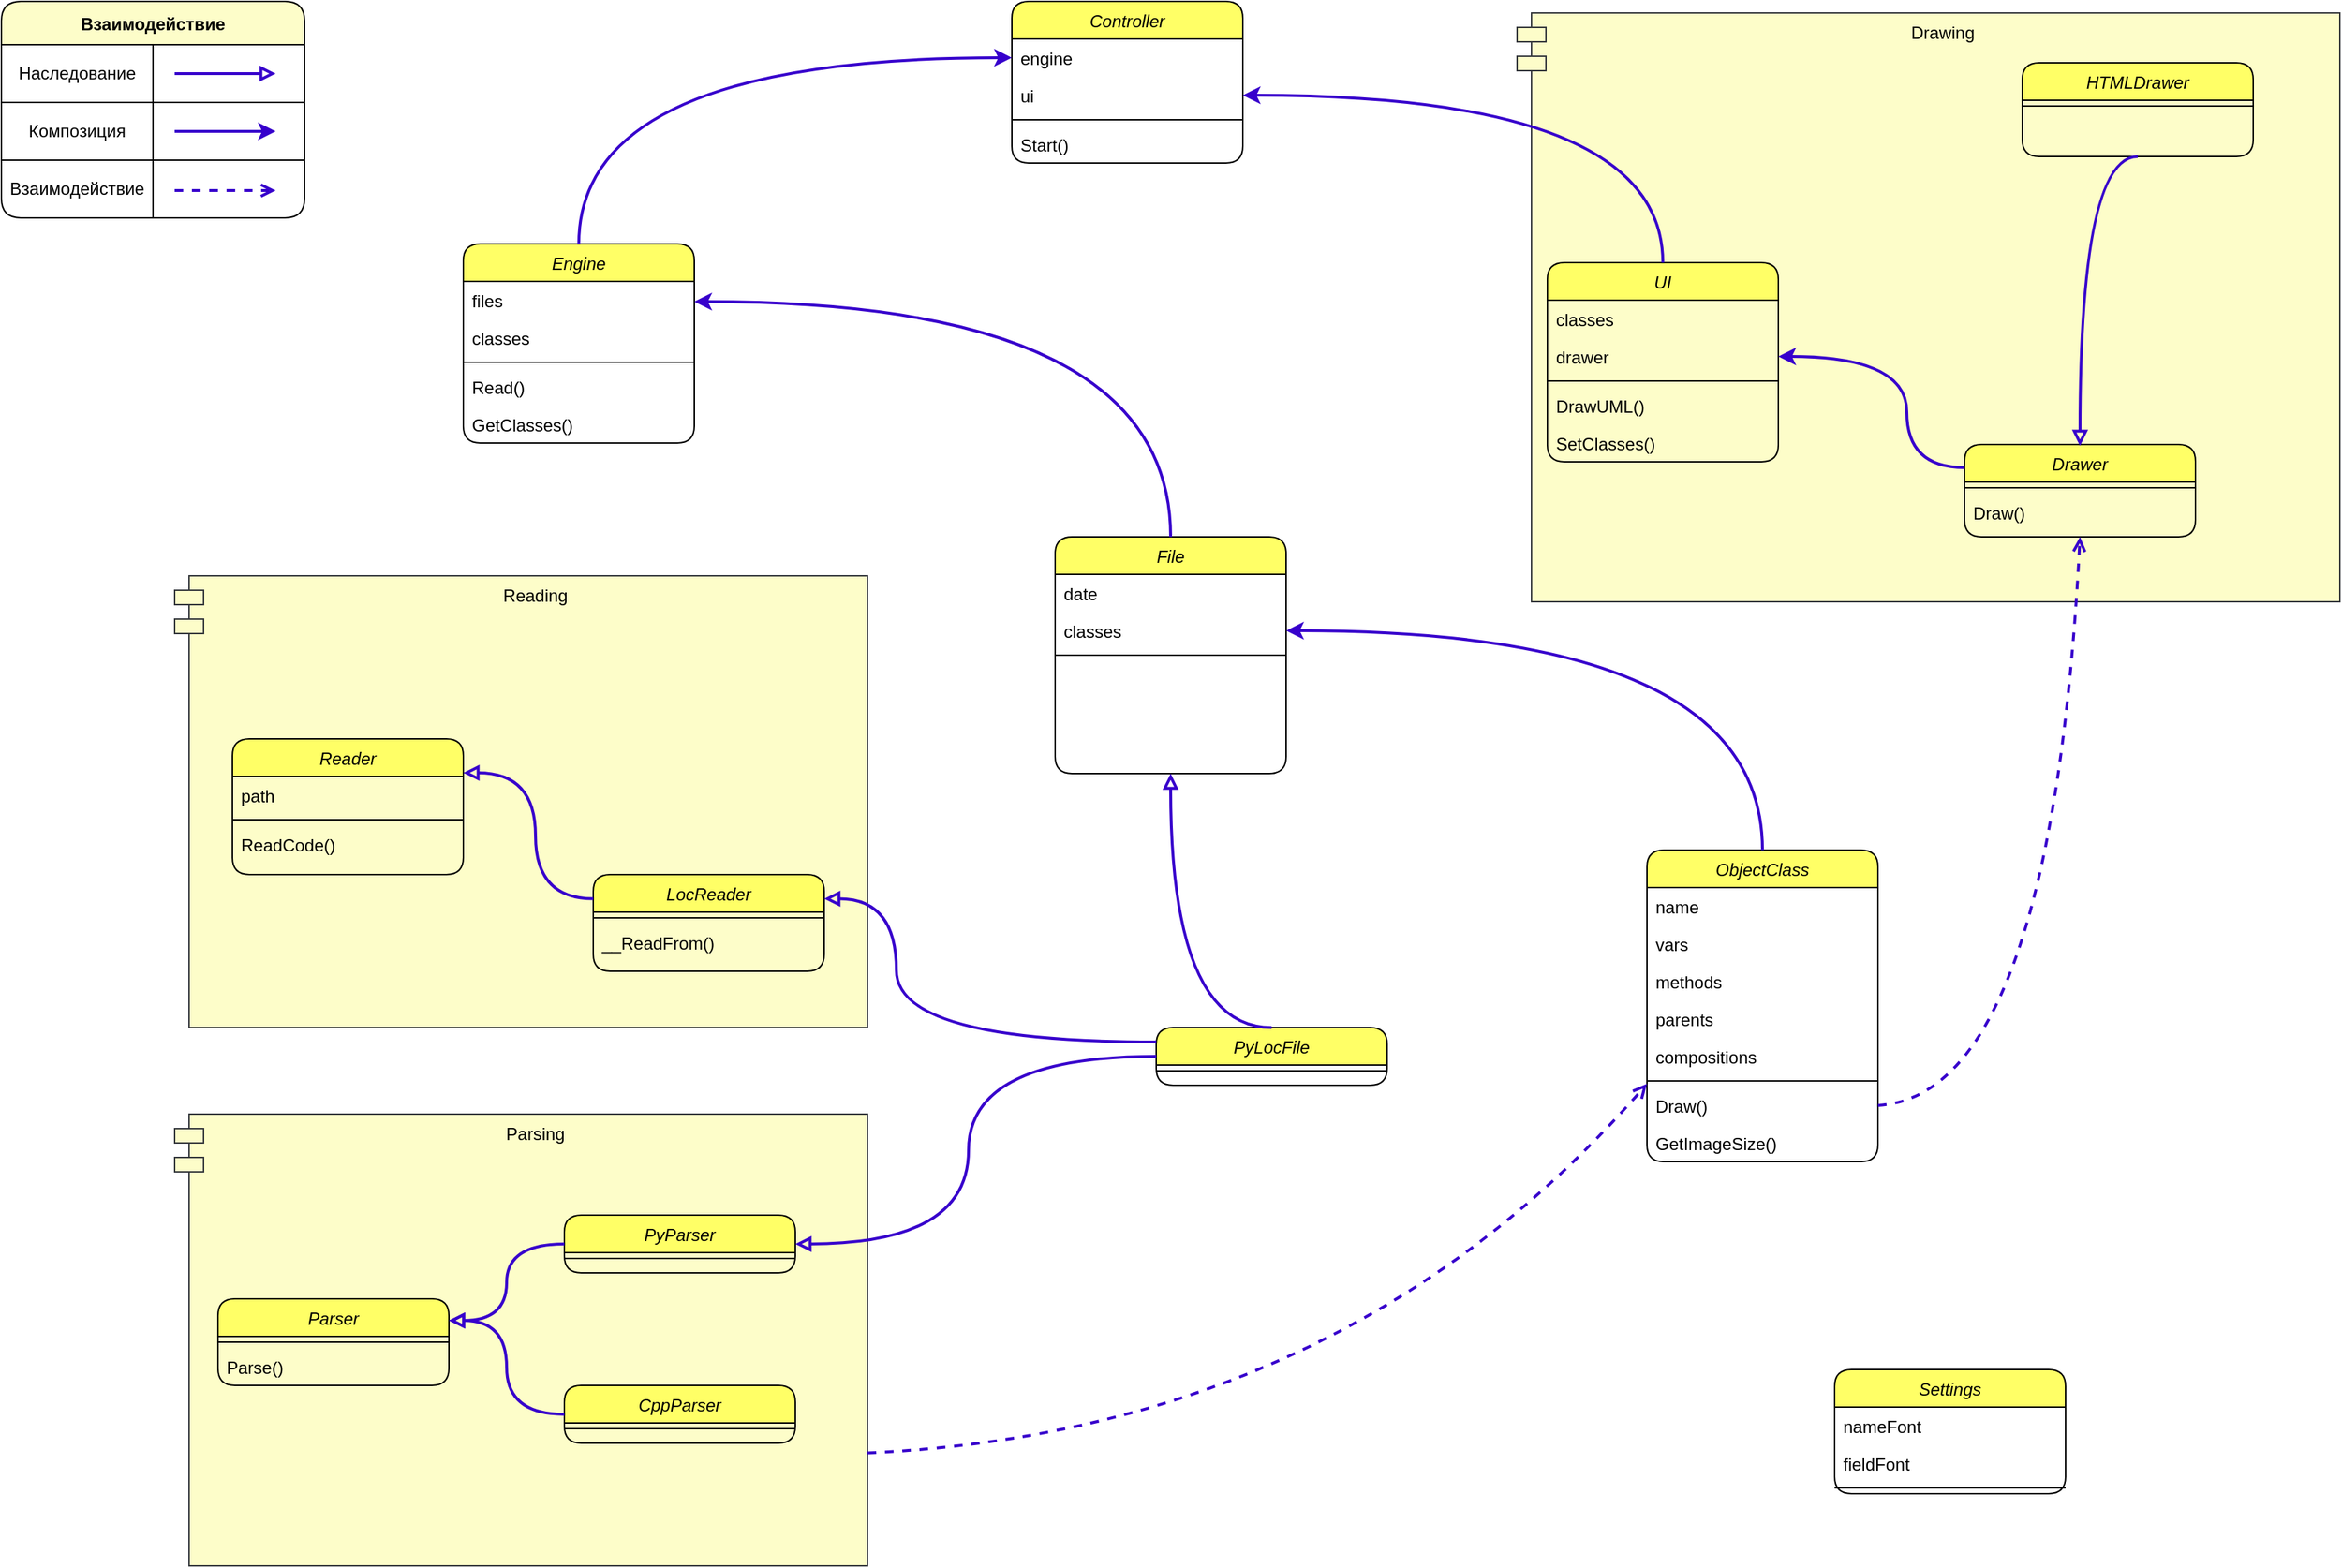 <mxfile version="17.4.0" type="github">
  <diagram id="C5RBs43oDa-KdzZeNtuy" name="Page-1">
    <mxGraphModel dx="1374" dy="810" grid="1" gridSize="10" guides="1" tooltips="1" connect="1" arrows="1" fold="1" page="1" pageScale="1" pageWidth="827" pageHeight="1169" math="0" shadow="0">
      <root>
        <mxCell id="WIyWlLk6GJQsqaUBKTNV-0" />
        <mxCell id="WIyWlLk6GJQsqaUBKTNV-1" parent="WIyWlLk6GJQsqaUBKTNV-0" />
        <mxCell id="7bwkgDNy9H3JULc0SBVc-12" value="Drawing" style="shape=module;align=left;spacingLeft=20;align=center;verticalAlign=top;fillColor=#FDFDC9;strokeColor=#36393d;rounded=1;" vertex="1" parent="WIyWlLk6GJQsqaUBKTNV-1">
          <mxGeometry x="1060" y="20" width="570" height="408" as="geometry" />
        </mxCell>
        <mxCell id="TClMw2kC0mhd8q1SmInl-26" value="Parsing" style="shape=module;align=left;spacingLeft=20;align=center;verticalAlign=top;fillColor=#FDFDC9;strokeColor=#36393d;rounded=1;" parent="WIyWlLk6GJQsqaUBKTNV-1" vertex="1">
          <mxGeometry x="130" y="783" width="480" height="313" as="geometry" />
        </mxCell>
        <mxCell id="TClMw2kC0mhd8q1SmInl-17" value="Reading" style="shape=module;align=left;spacingLeft=20;align=center;verticalAlign=top;fillColor=#FDFDC9;strokeColor=#36393d;rounded=1;" parent="WIyWlLk6GJQsqaUBKTNV-1" vertex="1">
          <mxGeometry x="130" y="410" width="480" height="313" as="geometry" />
        </mxCell>
        <mxCell id="brDCO7rPpaBt-31tqSY--3" value="Engine" style="swimlane;fontStyle=2;align=center;verticalAlign=top;childLayout=stackLayout;horizontal=1;startSize=26;horizontalStack=0;resizeParent=1;resizeLast=0;collapsible=1;marginBottom=0;rounded=1;shadow=0;strokeWidth=1;fillColor=#FFFF66;" parent="WIyWlLk6GJQsqaUBKTNV-1" vertex="1">
          <mxGeometry x="330" y="180" width="160" height="138" as="geometry">
            <mxRectangle x="230" y="140" width="160" height="26" as="alternateBounds" />
          </mxGeometry>
        </mxCell>
        <mxCell id="brDCO7rPpaBt-31tqSY--9" value="files" style="text;align=left;verticalAlign=top;spacingLeft=4;spacingRight=4;overflow=hidden;rotatable=0;points=[[0,0.5],[1,0.5]];portConstraint=eastwest;rounded=1;" parent="brDCO7rPpaBt-31tqSY--3" vertex="1">
          <mxGeometry y="26" width="160" height="26" as="geometry" />
        </mxCell>
        <mxCell id="TClMw2kC0mhd8q1SmInl-27" value="classes" style="text;align=left;verticalAlign=top;spacingLeft=4;spacingRight=4;overflow=hidden;rotatable=0;points=[[0,0.5],[1,0.5]];portConstraint=eastwest;rounded=1;" parent="brDCO7rPpaBt-31tqSY--3" vertex="1">
          <mxGeometry y="52" width="160" height="26" as="geometry" />
        </mxCell>
        <mxCell id="brDCO7rPpaBt-31tqSY--4" value="" style="line;html=1;strokeWidth=1;align=left;verticalAlign=middle;spacingTop=-1;spacingLeft=3;spacingRight=3;rotatable=0;labelPosition=right;points=[];portConstraint=eastwest;rounded=1;" parent="brDCO7rPpaBt-31tqSY--3" vertex="1">
          <mxGeometry y="78" width="160" height="8" as="geometry" />
        </mxCell>
        <mxCell id="cKw881k5v9MW6BHNPAB5-6" value="Read()" style="text;align=left;verticalAlign=top;spacingLeft=4;spacingRight=4;overflow=hidden;rotatable=0;points=[[0,0.5],[1,0.5]];portConstraint=eastwest;rounded=1;" parent="brDCO7rPpaBt-31tqSY--3" vertex="1">
          <mxGeometry y="86" width="160" height="26" as="geometry" />
        </mxCell>
        <mxCell id="cKw881k5v9MW6BHNPAB5-15" value="GetClasses()" style="text;align=left;verticalAlign=top;spacingLeft=4;spacingRight=4;overflow=hidden;rotatable=0;points=[[0,0.5],[1,0.5]];portConstraint=eastwest;rounded=1;" parent="brDCO7rPpaBt-31tqSY--3" vertex="1">
          <mxGeometry y="112" width="160" height="26" as="geometry" />
        </mxCell>
        <mxCell id="NwMVmhF7Geu6R6AWHGBS-0" value="ObjectClass" style="swimlane;fontStyle=2;align=center;verticalAlign=top;childLayout=stackLayout;horizontal=1;startSize=26;horizontalStack=0;resizeParent=1;resizeLast=0;collapsible=1;marginBottom=0;rounded=1;shadow=0;strokeWidth=1;fillColor=#FFFF66;" parent="WIyWlLk6GJQsqaUBKTNV-1" vertex="1">
          <mxGeometry x="1150" y="600" width="160" height="216" as="geometry">
            <mxRectangle x="230" y="140" width="160" height="26" as="alternateBounds" />
          </mxGeometry>
        </mxCell>
        <mxCell id="NwMVmhF7Geu6R6AWHGBS-1" value="name" style="text;align=left;verticalAlign=top;spacingLeft=4;spacingRight=4;overflow=hidden;rotatable=0;points=[[0,0.5],[1,0.5]];portConstraint=eastwest;rounded=1;" parent="NwMVmhF7Geu6R6AWHGBS-0" vertex="1">
          <mxGeometry y="26" width="160" height="26" as="geometry" />
        </mxCell>
        <mxCell id="NwMVmhF7Geu6R6AWHGBS-2" value="vars" style="text;align=left;verticalAlign=top;spacingLeft=4;spacingRight=4;overflow=hidden;rotatable=0;points=[[0,0.5],[1,0.5]];portConstraint=eastwest;rounded=1;" parent="NwMVmhF7Geu6R6AWHGBS-0" vertex="1">
          <mxGeometry y="52" width="160" height="26" as="geometry" />
        </mxCell>
        <mxCell id="NwMVmhF7Geu6R6AWHGBS-3" value="methods" style="text;align=left;verticalAlign=top;spacingLeft=4;spacingRight=4;overflow=hidden;rotatable=0;points=[[0,0.5],[1,0.5]];portConstraint=eastwest;rounded=1;" parent="NwMVmhF7Geu6R6AWHGBS-0" vertex="1">
          <mxGeometry y="78" width="160" height="26" as="geometry" />
        </mxCell>
        <mxCell id="NwMVmhF7Geu6R6AWHGBS-4" value="parents" style="text;align=left;verticalAlign=top;spacingLeft=4;spacingRight=4;overflow=hidden;rotatable=0;points=[[0,0.5],[1,0.5]];portConstraint=eastwest;rounded=1;" parent="NwMVmhF7Geu6R6AWHGBS-0" vertex="1">
          <mxGeometry y="104" width="160" height="26" as="geometry" />
        </mxCell>
        <mxCell id="NwMVmhF7Geu6R6AWHGBS-24" value="compositions" style="text;align=left;verticalAlign=top;spacingLeft=4;spacingRight=4;overflow=hidden;rotatable=0;points=[[0,0.5],[1,0.5]];portConstraint=eastwest;rounded=1;" parent="NwMVmhF7Geu6R6AWHGBS-0" vertex="1">
          <mxGeometry y="130" width="160" height="26" as="geometry" />
        </mxCell>
        <mxCell id="NwMVmhF7Geu6R6AWHGBS-5" value="" style="line;html=1;strokeWidth=1;align=left;verticalAlign=middle;spacingTop=-1;spacingLeft=3;spacingRight=3;rotatable=0;labelPosition=right;points=[];portConstraint=eastwest;rounded=1;" parent="NwMVmhF7Geu6R6AWHGBS-0" vertex="1">
          <mxGeometry y="156" width="160" height="8" as="geometry" />
        </mxCell>
        <mxCell id="Z01SoYrw3imbdWKildIG-0" value="Draw()" style="text;align=left;verticalAlign=top;spacingLeft=4;spacingRight=4;overflow=hidden;rotatable=0;points=[[0,0.5],[1,0.5]];portConstraint=eastwest;rounded=1;" parent="NwMVmhF7Geu6R6AWHGBS-0" vertex="1">
          <mxGeometry y="164" width="160" height="26" as="geometry" />
        </mxCell>
        <mxCell id="NwMVmhF7Geu6R6AWHGBS-18" value="GetImageSize()" style="text;align=left;verticalAlign=top;spacingLeft=4;spacingRight=4;overflow=hidden;rotatable=0;points=[[0,0.5],[1,0.5]];portConstraint=eastwest;rounded=1;" parent="NwMVmhF7Geu6R6AWHGBS-0" vertex="1">
          <mxGeometry y="190" width="160" height="26" as="geometry" />
        </mxCell>
        <mxCell id="NwMVmhF7Geu6R6AWHGBS-14" value="UI" style="swimlane;fontStyle=2;align=center;verticalAlign=top;childLayout=stackLayout;horizontal=1;startSize=26;horizontalStack=0;resizeParent=1;resizeLast=0;collapsible=1;marginBottom=0;rounded=1;shadow=0;strokeWidth=1;fillColor=#FFFF66;" parent="WIyWlLk6GJQsqaUBKTNV-1" vertex="1">
          <mxGeometry x="1081" y="193" width="160" height="138" as="geometry">
            <mxRectangle x="230" y="140" width="160" height="26" as="alternateBounds" />
          </mxGeometry>
        </mxCell>
        <mxCell id="NwMVmhF7Geu6R6AWHGBS-15" value="classes" style="text;align=left;verticalAlign=top;spacingLeft=4;spacingRight=4;overflow=hidden;rotatable=0;points=[[0,0.5],[1,0.5]];portConstraint=eastwest;rounded=1;" parent="NwMVmhF7Geu6R6AWHGBS-14" vertex="1">
          <mxGeometry y="26" width="160" height="26" as="geometry" />
        </mxCell>
        <mxCell id="7bwkgDNy9H3JULc0SBVc-9" value="drawer" style="text;align=left;verticalAlign=top;spacingLeft=4;spacingRight=4;overflow=hidden;rotatable=0;points=[[0,0.5],[1,0.5]];portConstraint=eastwest;rounded=1;" vertex="1" parent="NwMVmhF7Geu6R6AWHGBS-14">
          <mxGeometry y="52" width="160" height="26" as="geometry" />
        </mxCell>
        <mxCell id="NwMVmhF7Geu6R6AWHGBS-16" value="" style="line;html=1;strokeWidth=1;align=left;verticalAlign=middle;spacingTop=-1;spacingLeft=3;spacingRight=3;rotatable=0;labelPosition=right;points=[];portConstraint=eastwest;rounded=1;" parent="NwMVmhF7Geu6R6AWHGBS-14" vertex="1">
          <mxGeometry y="78" width="160" height="8" as="geometry" />
        </mxCell>
        <mxCell id="NwMVmhF7Geu6R6AWHGBS-17" value="DrawUML()" style="text;align=left;verticalAlign=top;spacingLeft=4;spacingRight=4;overflow=hidden;rotatable=0;points=[[0,0.5],[1,0.5]];portConstraint=eastwest;rounded=1;" parent="NwMVmhF7Geu6R6AWHGBS-14" vertex="1">
          <mxGeometry y="86" width="160" height="26" as="geometry" />
        </mxCell>
        <mxCell id="cKw881k5v9MW6BHNPAB5-14" value="SetClasses()" style="text;align=left;verticalAlign=top;spacingLeft=4;spacingRight=4;overflow=hidden;rotatable=0;points=[[0,0.5],[1,0.5]];portConstraint=eastwest;rounded=1;" parent="NwMVmhF7Geu6R6AWHGBS-14" vertex="1">
          <mxGeometry y="112" width="160" height="26" as="geometry" />
        </mxCell>
        <mxCell id="NwMVmhF7Geu6R6AWHGBS-19" value="Controller" style="swimlane;fontStyle=2;align=center;verticalAlign=top;childLayout=stackLayout;horizontal=1;startSize=26;horizontalStack=0;resizeParent=1;resizeLast=0;collapsible=1;marginBottom=0;rounded=1;shadow=0;strokeWidth=1;fillColor=#FFFF66;" parent="WIyWlLk6GJQsqaUBKTNV-1" vertex="1">
          <mxGeometry x="710" y="12" width="160" height="112" as="geometry">
            <mxRectangle x="230" y="140" width="160" height="26" as="alternateBounds" />
          </mxGeometry>
        </mxCell>
        <mxCell id="NwMVmhF7Geu6R6AWHGBS-20" value="engine" style="text;align=left;verticalAlign=top;spacingLeft=4;spacingRight=4;overflow=hidden;rotatable=0;points=[[0,0.5],[1,0.5]];portConstraint=eastwest;rounded=1;" parent="NwMVmhF7Geu6R6AWHGBS-19" vertex="1">
          <mxGeometry y="26" width="160" height="26" as="geometry" />
        </mxCell>
        <mxCell id="_q6mb241feD118rv6-at-0" value="ui" style="text;align=left;verticalAlign=top;spacingLeft=4;spacingRight=4;overflow=hidden;rotatable=0;points=[[0,0.5],[1,0.5]];portConstraint=eastwest;rounded=1;" parent="NwMVmhF7Geu6R6AWHGBS-19" vertex="1">
          <mxGeometry y="52" width="160" height="26" as="geometry" />
        </mxCell>
        <mxCell id="NwMVmhF7Geu6R6AWHGBS-21" value="" style="line;html=1;strokeWidth=1;align=left;verticalAlign=middle;spacingTop=-1;spacingLeft=3;spacingRight=3;rotatable=0;labelPosition=right;points=[];portConstraint=eastwest;rounded=1;" parent="NwMVmhF7Geu6R6AWHGBS-19" vertex="1">
          <mxGeometry y="78" width="160" height="8" as="geometry" />
        </mxCell>
        <mxCell id="NwMVmhF7Geu6R6AWHGBS-22" value="Start()" style="text;align=left;verticalAlign=top;spacingLeft=4;spacingRight=4;overflow=hidden;rotatable=0;points=[[0,0.5],[1,0.5]];portConstraint=eastwest;rounded=1;" parent="NwMVmhF7Geu6R6AWHGBS-19" vertex="1">
          <mxGeometry y="86" width="160" height="26" as="geometry" />
        </mxCell>
        <mxCell id="_q6mb241feD118rv6-at-2" value="" style="edgeStyle=elbowEdgeStyle;elbow=horizontal;endArrow=classic;html=1;entryX=0;entryY=0.5;entryDx=0;entryDy=0;exitX=0.5;exitY=0;exitDx=0;exitDy=0;fillColor=#6a00ff;strokeColor=#3700CC;strokeWidth=2;rounded=1;curved=1;" parent="WIyWlLk6GJQsqaUBKTNV-1" source="brDCO7rPpaBt-31tqSY--3" target="NwMVmhF7Geu6R6AWHGBS-20" edge="1">
          <mxGeometry width="50" height="50" relative="1" as="geometry">
            <mxPoint x="820" y="224" as="sourcePoint" />
            <mxPoint x="680" y="93" as="targetPoint" />
            <Array as="points">
              <mxPoint x="410" y="110" />
              <mxPoint x="620" y="154" />
            </Array>
          </mxGeometry>
        </mxCell>
        <mxCell id="cKw881k5v9MW6BHNPAB5-0" value="Settings" style="swimlane;fontStyle=2;align=center;verticalAlign=top;childLayout=stackLayout;horizontal=1;startSize=26;horizontalStack=0;resizeParent=1;resizeLast=0;collapsible=1;marginBottom=0;rounded=1;shadow=0;strokeWidth=1;fillColor=#FFFF66;" parent="WIyWlLk6GJQsqaUBKTNV-1" vertex="1">
          <mxGeometry x="1280" y="960" width="160" height="86" as="geometry">
            <mxRectangle x="230" y="140" width="160" height="26" as="alternateBounds" />
          </mxGeometry>
        </mxCell>
        <mxCell id="cKw881k5v9MW6BHNPAB5-12" value="nameFont" style="text;align=left;verticalAlign=top;spacingLeft=4;spacingRight=4;overflow=hidden;rotatable=0;points=[[0,0.5],[1,0.5]];portConstraint=eastwest;rounded=1;" parent="cKw881k5v9MW6BHNPAB5-0" vertex="1">
          <mxGeometry y="26" width="160" height="26" as="geometry" />
        </mxCell>
        <mxCell id="cKw881k5v9MW6BHNPAB5-13" value="fieldFont" style="text;align=left;verticalAlign=top;spacingLeft=4;spacingRight=4;overflow=hidden;rotatable=0;points=[[0,0.5],[1,0.5]];portConstraint=eastwest;rounded=1;" parent="cKw881k5v9MW6BHNPAB5-0" vertex="1">
          <mxGeometry y="52" width="160" height="26" as="geometry" />
        </mxCell>
        <mxCell id="cKw881k5v9MW6BHNPAB5-1" value="" style="line;html=1;strokeWidth=1;align=left;verticalAlign=middle;spacingTop=-1;spacingLeft=3;spacingRight=3;rotatable=0;labelPosition=right;points=[];portConstraint=eastwest;rounded=1;" parent="cKw881k5v9MW6BHNPAB5-0" vertex="1">
          <mxGeometry y="78" width="160" height="8" as="geometry" />
        </mxCell>
        <mxCell id="cKw881k5v9MW6BHNPAB5-16" value="File" style="swimlane;fontStyle=2;align=center;verticalAlign=top;childLayout=stackLayout;horizontal=1;startSize=26;horizontalStack=0;resizeParent=1;resizeLast=0;collapsible=1;marginBottom=0;rounded=1;shadow=0;strokeWidth=1;fillColor=#FFFF66;" parent="WIyWlLk6GJQsqaUBKTNV-1" vertex="1">
          <mxGeometry x="740" y="383" width="160" height="164" as="geometry">
            <mxRectangle x="230" y="140" width="160" height="26" as="alternateBounds" />
          </mxGeometry>
        </mxCell>
        <mxCell id="cKw881k5v9MW6BHNPAB5-17" value="date" style="text;align=left;verticalAlign=top;spacingLeft=4;spacingRight=4;overflow=hidden;rotatable=0;points=[[0,0.5],[1,0.5]];portConstraint=eastwest;rounded=1;" parent="cKw881k5v9MW6BHNPAB5-16" vertex="1">
          <mxGeometry y="26" width="160" height="26" as="geometry" />
        </mxCell>
        <mxCell id="cKw881k5v9MW6BHNPAB5-25" value="classes" style="text;align=left;verticalAlign=top;spacingLeft=4;spacingRight=4;overflow=hidden;rotatable=0;points=[[0,0.5],[1,0.5]];portConstraint=eastwest;rounded=1;" parent="cKw881k5v9MW6BHNPAB5-16" vertex="1">
          <mxGeometry y="52" width="160" height="26" as="geometry" />
        </mxCell>
        <mxCell id="cKw881k5v9MW6BHNPAB5-18" value="" style="line;html=1;strokeWidth=1;align=left;verticalAlign=middle;spacingTop=-1;spacingLeft=3;spacingRight=3;rotatable=0;labelPosition=right;points=[];portConstraint=eastwest;rounded=1;" parent="cKw881k5v9MW6BHNPAB5-16" vertex="1">
          <mxGeometry y="78" width="160" height="8" as="geometry" />
        </mxCell>
        <mxCell id="cKw881k5v9MW6BHNPAB5-29" value="Reader" style="swimlane;fontStyle=2;align=center;verticalAlign=top;childLayout=stackLayout;horizontal=1;startSize=26;horizontalStack=0;resizeParent=1;resizeLast=0;collapsible=1;marginBottom=0;rounded=1;shadow=0;strokeWidth=1;fillColor=#FFFF66;" parent="WIyWlLk6GJQsqaUBKTNV-1" vertex="1">
          <mxGeometry x="170" y="523" width="160" height="94" as="geometry">
            <mxRectangle x="230" y="140" width="160" height="26" as="alternateBounds" />
          </mxGeometry>
        </mxCell>
        <mxCell id="cKw881k5v9MW6BHNPAB5-31" value="path" style="text;align=left;verticalAlign=top;spacingLeft=4;spacingRight=4;overflow=hidden;rotatable=0;points=[[0,0.5],[1,0.5]];portConstraint=eastwest;rounded=1;" parent="cKw881k5v9MW6BHNPAB5-29" vertex="1">
          <mxGeometry y="26" width="160" height="26" as="geometry" />
        </mxCell>
        <mxCell id="cKw881k5v9MW6BHNPAB5-33" value="" style="line;html=1;strokeWidth=1;align=left;verticalAlign=middle;spacingTop=-1;spacingLeft=3;spacingRight=3;rotatable=0;labelPosition=right;points=[];portConstraint=eastwest;rounded=1;" parent="cKw881k5v9MW6BHNPAB5-29" vertex="1">
          <mxGeometry y="52" width="160" height="8" as="geometry" />
        </mxCell>
        <mxCell id="cKw881k5v9MW6BHNPAB5-34" value="ReadCode()" style="text;align=left;verticalAlign=top;spacingLeft=4;spacingRight=4;overflow=hidden;rotatable=0;points=[[0,0.5],[1,0.5]];portConstraint=eastwest;rounded=1;" parent="cKw881k5v9MW6BHNPAB5-29" vertex="1">
          <mxGeometry y="60" width="160" height="26" as="geometry" />
        </mxCell>
        <mxCell id="cKw881k5v9MW6BHNPAB5-39" value="Parser" style="swimlane;fontStyle=2;align=center;verticalAlign=top;childLayout=stackLayout;horizontal=1;startSize=26;horizontalStack=0;resizeParent=1;resizeLast=0;collapsible=1;marginBottom=0;rounded=1;shadow=0;strokeWidth=1;fillColor=#FFFF66;" parent="WIyWlLk6GJQsqaUBKTNV-1" vertex="1">
          <mxGeometry x="160" y="911" width="160" height="60" as="geometry">
            <mxRectangle x="230" y="140" width="160" height="26" as="alternateBounds" />
          </mxGeometry>
        </mxCell>
        <mxCell id="cKw881k5v9MW6BHNPAB5-41" value="" style="line;html=1;strokeWidth=1;align=left;verticalAlign=middle;spacingTop=-1;spacingLeft=3;spacingRight=3;rotatable=0;labelPosition=right;points=[];portConstraint=eastwest;rounded=1;" parent="cKw881k5v9MW6BHNPAB5-39" vertex="1">
          <mxGeometry y="26" width="160" height="8" as="geometry" />
        </mxCell>
        <mxCell id="cKw881k5v9MW6BHNPAB5-42" value="Parse()" style="text;align=left;verticalAlign=top;spacingLeft=4;spacingRight=4;overflow=hidden;rotatable=0;points=[[0,0.5],[1,0.5]];portConstraint=eastwest;rounded=1;" parent="cKw881k5v9MW6BHNPAB5-39" vertex="1">
          <mxGeometry y="34" width="160" height="26" as="geometry" />
        </mxCell>
        <mxCell id="cKw881k5v9MW6BHNPAB5-43" value="PyLocFile" style="swimlane;fontStyle=2;align=center;verticalAlign=top;childLayout=stackLayout;horizontal=1;startSize=26;horizontalStack=0;resizeParent=1;resizeLast=0;collapsible=1;marginBottom=0;rounded=1;shadow=0;strokeWidth=1;fillColor=#FFFF66;" parent="WIyWlLk6GJQsqaUBKTNV-1" vertex="1">
          <mxGeometry x="810" y="723" width="160" height="40" as="geometry">
            <mxRectangle x="230" y="140" width="160" height="26" as="alternateBounds" />
          </mxGeometry>
        </mxCell>
        <mxCell id="cKw881k5v9MW6BHNPAB5-45" value="" style="line;html=1;strokeWidth=1;align=left;verticalAlign=middle;spacingTop=-1;spacingLeft=3;spacingRight=3;rotatable=0;labelPosition=right;points=[];portConstraint=eastwest;rounded=1;" parent="cKw881k5v9MW6BHNPAB5-43" vertex="1">
          <mxGeometry y="26" width="160" height="8" as="geometry" />
        </mxCell>
        <mxCell id="TClMw2kC0mhd8q1SmInl-0" value="PyParser" style="swimlane;fontStyle=2;align=center;verticalAlign=top;childLayout=stackLayout;horizontal=1;startSize=26;horizontalStack=0;resizeParent=1;resizeLast=0;collapsible=1;marginBottom=0;rounded=1;shadow=0;strokeWidth=1;fillColor=#FFFF66;" parent="WIyWlLk6GJQsqaUBKTNV-1" vertex="1">
          <mxGeometry x="400" y="853" width="160" height="40" as="geometry">
            <mxRectangle x="230" y="140" width="160" height="26" as="alternateBounds" />
          </mxGeometry>
        </mxCell>
        <mxCell id="TClMw2kC0mhd8q1SmInl-1" value="" style="line;html=1;strokeWidth=1;align=left;verticalAlign=middle;spacingTop=-1;spacingLeft=3;spacingRight=3;rotatable=0;labelPosition=right;points=[];portConstraint=eastwest;rounded=1;" parent="TClMw2kC0mhd8q1SmInl-0" vertex="1">
          <mxGeometry y="26" width="160" height="8" as="geometry" />
        </mxCell>
        <mxCell id="TClMw2kC0mhd8q1SmInl-3" value="LocReader" style="swimlane;fontStyle=2;align=center;verticalAlign=top;childLayout=stackLayout;horizontal=1;startSize=26;horizontalStack=0;resizeParent=1;resizeLast=0;collapsible=1;marginBottom=0;rounded=1;shadow=0;strokeWidth=1;fillColor=#FFFF66;" parent="WIyWlLk6GJQsqaUBKTNV-1" vertex="1">
          <mxGeometry x="420" y="617" width="160" height="67" as="geometry">
            <mxRectangle x="230" y="140" width="160" height="26" as="alternateBounds" />
          </mxGeometry>
        </mxCell>
        <mxCell id="TClMw2kC0mhd8q1SmInl-5" value="" style="line;html=1;strokeWidth=1;align=left;verticalAlign=middle;spacingTop=-1;spacingLeft=3;spacingRight=3;rotatable=0;labelPosition=right;points=[];portConstraint=eastwest;rounded=1;" parent="TClMw2kC0mhd8q1SmInl-3" vertex="1">
          <mxGeometry y="26" width="160" height="8" as="geometry" />
        </mxCell>
        <mxCell id="TClMw2kC0mhd8q1SmInl-7" value="__ReadFrom()" style="text;align=left;verticalAlign=top;spacingLeft=4;spacingRight=4;overflow=hidden;rotatable=0;points=[[0,0.5],[1,0.5]];portConstraint=eastwest;rounded=1;" parent="TClMw2kC0mhd8q1SmInl-3" vertex="1">
          <mxGeometry y="34" width="160" height="26" as="geometry" />
        </mxCell>
        <mxCell id="TClMw2kC0mhd8q1SmInl-8" value="CppParser" style="swimlane;fontStyle=2;align=center;verticalAlign=top;childLayout=stackLayout;horizontal=1;startSize=26;horizontalStack=0;resizeParent=1;resizeLast=0;collapsible=1;marginBottom=0;rounded=1;shadow=0;strokeWidth=1;fillColor=#FFFF66;" parent="WIyWlLk6GJQsqaUBKTNV-1" vertex="1">
          <mxGeometry x="400" y="971" width="160" height="40" as="geometry">
            <mxRectangle x="230" y="140" width="160" height="26" as="alternateBounds" />
          </mxGeometry>
        </mxCell>
        <mxCell id="TClMw2kC0mhd8q1SmInl-9" value="" style="line;html=1;strokeWidth=1;align=left;verticalAlign=middle;spacingTop=-1;spacingLeft=3;spacingRight=3;rotatable=0;labelPosition=right;points=[];portConstraint=eastwest;rounded=1;" parent="TClMw2kC0mhd8q1SmInl-8" vertex="1">
          <mxGeometry y="26" width="160" height="8" as="geometry" />
        </mxCell>
        <mxCell id="TClMw2kC0mhd8q1SmInl-18" value="" style="edgeStyle=elbowEdgeStyle;elbow=horizontal;endArrow=block;html=1;entryX=1;entryY=0.25;entryDx=0;entryDy=0;exitX=0;exitY=0.25;exitDx=0;exitDy=0;fillColor=#6a00ff;strokeColor=#3700CC;endFill=0;strokeWidth=2;rounded=1;curved=1;" parent="WIyWlLk6GJQsqaUBKTNV-1" source="TClMw2kC0mhd8q1SmInl-3" target="cKw881k5v9MW6BHNPAB5-29" edge="1">
          <mxGeometry width="50" height="50" relative="1" as="geometry">
            <mxPoint x="620" y="600" as="sourcePoint" />
            <mxPoint x="390" y="540" as="targetPoint" />
            <Array as="points">
              <mxPoint x="380" y="593" />
              <mxPoint x="350" y="592" />
            </Array>
          </mxGeometry>
        </mxCell>
        <mxCell id="TClMw2kC0mhd8q1SmInl-19" value="" style="edgeStyle=elbowEdgeStyle;elbow=horizontal;endArrow=block;html=1;exitX=0;exitY=0.5;exitDx=0;exitDy=0;fillColor=#6a00ff;strokeColor=#3700CC;endFill=0;entryX=1;entryY=0.25;entryDx=0;entryDy=0;strokeWidth=2;rounded=1;curved=1;" parent="WIyWlLk6GJQsqaUBKTNV-1" source="TClMw2kC0mhd8q1SmInl-0" target="cKw881k5v9MW6BHNPAB5-39" edge="1">
          <mxGeometry width="50" height="50" relative="1" as="geometry">
            <mxPoint x="400" y="1010.25" as="sourcePoint" />
            <mxPoint x="320" y="933" as="targetPoint" />
            <Array as="points">
              <mxPoint x="360" y="969.5" />
              <mxPoint x="330" y="968.5" />
            </Array>
          </mxGeometry>
        </mxCell>
        <mxCell id="TClMw2kC0mhd8q1SmInl-20" value="" style="edgeStyle=elbowEdgeStyle;elbow=horizontal;endArrow=block;html=1;exitX=0;exitY=0.5;exitDx=0;exitDy=0;fillColor=#6a00ff;strokeColor=#3700CC;endFill=0;entryX=1;entryY=0.25;entryDx=0;entryDy=0;strokeWidth=2;rounded=1;curved=1;" parent="WIyWlLk6GJQsqaUBKTNV-1" source="TClMw2kC0mhd8q1SmInl-8" target="cKw881k5v9MW6BHNPAB5-39" edge="1">
          <mxGeometry width="50" height="50" relative="1" as="geometry">
            <mxPoint x="374" y="926" as="sourcePoint" />
            <mxPoint x="330" y="933" as="targetPoint" />
            <Array as="points">
              <mxPoint x="360" y="973" />
              <mxPoint x="320" y="891.5" />
            </Array>
          </mxGeometry>
        </mxCell>
        <mxCell id="TClMw2kC0mhd8q1SmInl-21" value="" style="edgeStyle=elbowEdgeStyle;elbow=horizontal;endArrow=block;html=1;entryX=1;entryY=0.25;entryDx=0;entryDy=0;exitX=0;exitY=0.25;exitDx=0;exitDy=0;fillColor=#6a00ff;strokeColor=#3700CC;endFill=0;strokeWidth=2;rounded=1;curved=1;" parent="WIyWlLk6GJQsqaUBKTNV-1" source="cKw881k5v9MW6BHNPAB5-43" target="TClMw2kC0mhd8q1SmInl-3" edge="1">
          <mxGeometry width="50" height="50" relative="1" as="geometry">
            <mxPoint x="430" y="643.75" as="sourcePoint" />
            <mxPoint x="340" y="556.5" as="targetPoint" />
            <Array as="points">
              <mxPoint x="630" y="653" />
              <mxPoint x="360" y="602" />
            </Array>
          </mxGeometry>
        </mxCell>
        <mxCell id="TClMw2kC0mhd8q1SmInl-22" value="" style="edgeStyle=elbowEdgeStyle;elbow=horizontal;endArrow=block;html=1;entryX=1;entryY=0.5;entryDx=0;entryDy=0;fillColor=#6a00ff;strokeColor=#3700CC;endFill=0;exitX=0;exitY=0.5;exitDx=0;exitDy=0;strokeWidth=2;rounded=1;curved=1;" parent="WIyWlLk6GJQsqaUBKTNV-1" source="cKw881k5v9MW6BHNPAB5-43" target="TClMw2kC0mhd8q1SmInl-0" edge="1">
          <mxGeometry width="50" height="50" relative="1" as="geometry">
            <mxPoint x="740" y="813" as="sourcePoint" />
            <mxPoint x="590" y="883" as="targetPoint" />
            <Array as="points">
              <mxPoint x="680" y="851" />
              <mxPoint x="370" y="851.25" />
            </Array>
          </mxGeometry>
        </mxCell>
        <mxCell id="TClMw2kC0mhd8q1SmInl-23" value="" style="edgeStyle=elbowEdgeStyle;elbow=horizontal;endArrow=block;html=1;exitX=0.5;exitY=0;exitDx=0;exitDy=0;fillColor=#6a00ff;strokeColor=#3700CC;endFill=0;entryX=0.5;entryY=1;entryDx=0;entryDy=0;strokeWidth=2;rounded=1;curved=1;" parent="WIyWlLk6GJQsqaUBKTNV-1" source="cKw881k5v9MW6BHNPAB5-43" target="cKw881k5v9MW6BHNPAB5-16" edge="1">
          <mxGeometry width="50" height="50" relative="1" as="geometry">
            <mxPoint x="920" y="739" as="sourcePoint" />
            <mxPoint x="830" y="573" as="targetPoint" />
            <Array as="points">
              <mxPoint x="820" y="663" />
              <mxPoint x="830" y="573" />
              <mxPoint x="530" y="558" />
            </Array>
          </mxGeometry>
        </mxCell>
        <mxCell id="TClMw2kC0mhd8q1SmInl-24" value="" style="edgeStyle=elbowEdgeStyle;elbow=horizontal;endArrow=classic;html=1;exitX=0.5;exitY=0;exitDx=0;exitDy=0;fillColor=#6a00ff;strokeColor=#3700CC;strokeWidth=2;rounded=1;curved=1;" parent="WIyWlLk6GJQsqaUBKTNV-1" source="NwMVmhF7Geu6R6AWHGBS-0" target="cKw881k5v9MW6BHNPAB5-25" edge="1">
          <mxGeometry width="50" height="50" relative="1" as="geometry">
            <mxPoint x="1230" y="523" as="sourcePoint" />
            <mxPoint x="1000" y="463" as="targetPoint" />
            <Array as="points">
              <mxPoint x="1230" y="474" />
              <mxPoint x="960" y="515" />
            </Array>
          </mxGeometry>
        </mxCell>
        <mxCell id="TClMw2kC0mhd8q1SmInl-25" value="" style="edgeStyle=elbowEdgeStyle;elbow=horizontal;endArrow=classic;html=1;exitX=0.5;exitY=0;exitDx=0;exitDy=0;fillColor=#6a00ff;strokeColor=#3700CC;strokeWidth=2;rounded=1;curved=1;" parent="WIyWlLk6GJQsqaUBKTNV-1" source="cKw881k5v9MW6BHNPAB5-16" edge="1">
          <mxGeometry width="50" height="50" relative="1" as="geometry">
            <mxPoint x="970" y="354" as="sourcePoint" />
            <mxPoint x="490" y="220" as="targetPoint" />
            <Array as="points">
              <mxPoint x="820" y="280" />
              <mxPoint x="830" y="303" />
              <mxPoint x="553" y="305" />
            </Array>
          </mxGeometry>
        </mxCell>
        <mxCell id="TClMw2kC0mhd8q1SmInl-28" value="" style="endArrow=open;dashed=1;html=1;rounded=1;strokeWidth=2;curved=1;entryX=0;entryY=0.75;entryDx=0;entryDy=0;exitX=1;exitY=0.75;exitDx=0;exitDy=0;strokeColor=#3700CC;endFill=0;" parent="WIyWlLk6GJQsqaUBKTNV-1" source="TClMw2kC0mhd8q1SmInl-26" target="NwMVmhF7Geu6R6AWHGBS-0" edge="1">
          <mxGeometry width="50" height="50" relative="1" as="geometry">
            <mxPoint x="700" y="793" as="sourcePoint" />
            <mxPoint x="750" y="743" as="targetPoint" />
            <Array as="points">
              <mxPoint x="940" y="1003" />
            </Array>
          </mxGeometry>
        </mxCell>
        <mxCell id="TClMw2kC0mhd8q1SmInl-55" value="Взаимодействие" style="shape=table;startSize=30;container=1;collapsible=0;childLayout=tableLayout;fontStyle=1;align=center;rounded=1;fillColor=#FDFDC9;" parent="WIyWlLk6GJQsqaUBKTNV-1" vertex="1">
          <mxGeometry x="10" y="12" width="210" height="150" as="geometry" />
        </mxCell>
        <mxCell id="TClMw2kC0mhd8q1SmInl-56" value="" style="shape=tableRow;horizontal=0;startSize=0;swimlaneHead=0;swimlaneBody=0;top=0;left=0;bottom=0;right=0;collapsible=0;dropTarget=0;fillColor=none;points=[[0,0.5],[1,0.5]];portConstraint=eastwest;rounded=1;" parent="TClMw2kC0mhd8q1SmInl-55" vertex="1">
          <mxGeometry y="30" width="210" height="40" as="geometry" />
        </mxCell>
        <mxCell id="TClMw2kC0mhd8q1SmInl-57" value="Наследование" style="shape=partialRectangle;html=1;whiteSpace=wrap;connectable=0;fillColor=none;top=0;left=0;bottom=0;right=0;overflow=hidden;rounded=1;" parent="TClMw2kC0mhd8q1SmInl-56" vertex="1">
          <mxGeometry width="105" height="40" as="geometry">
            <mxRectangle width="105" height="40" as="alternateBounds" />
          </mxGeometry>
        </mxCell>
        <mxCell id="TClMw2kC0mhd8q1SmInl-58" value="" style="shape=partialRectangle;html=1;whiteSpace=wrap;connectable=0;fillColor=none;top=0;left=0;bottom=0;right=0;overflow=hidden;rounded=1;" parent="TClMw2kC0mhd8q1SmInl-56" vertex="1">
          <mxGeometry x="105" width="105" height="40" as="geometry">
            <mxRectangle width="105" height="40" as="alternateBounds" />
          </mxGeometry>
        </mxCell>
        <mxCell id="TClMw2kC0mhd8q1SmInl-60" value="" style="shape=tableRow;horizontal=0;startSize=0;swimlaneHead=0;swimlaneBody=0;top=0;left=0;bottom=0;right=0;collapsible=0;dropTarget=0;fillColor=none;points=[[0,0.5],[1,0.5]];portConstraint=eastwest;rounded=1;" parent="TClMw2kC0mhd8q1SmInl-55" vertex="1">
          <mxGeometry y="70" width="210" height="40" as="geometry" />
        </mxCell>
        <mxCell id="TClMw2kC0mhd8q1SmInl-61" value="Композиция" style="shape=partialRectangle;html=1;whiteSpace=wrap;connectable=0;fillColor=none;top=0;left=0;bottom=0;right=0;overflow=hidden;rounded=1;" parent="TClMw2kC0mhd8q1SmInl-60" vertex="1">
          <mxGeometry width="105" height="40" as="geometry">
            <mxRectangle width="105" height="40" as="alternateBounds" />
          </mxGeometry>
        </mxCell>
        <mxCell id="TClMw2kC0mhd8q1SmInl-62" value="" style="shape=partialRectangle;html=1;whiteSpace=wrap;connectable=0;fillColor=none;top=0;left=0;bottom=0;right=0;overflow=hidden;rounded=1;" parent="TClMw2kC0mhd8q1SmInl-60" vertex="1">
          <mxGeometry x="105" width="105" height="40" as="geometry">
            <mxRectangle width="105" height="40" as="alternateBounds" />
          </mxGeometry>
        </mxCell>
        <mxCell id="TClMw2kC0mhd8q1SmInl-64" value="" style="shape=tableRow;horizontal=0;startSize=0;swimlaneHead=0;swimlaneBody=0;top=0;left=0;bottom=0;right=0;collapsible=0;dropTarget=0;fillColor=none;points=[[0,0.5],[1,0.5]];portConstraint=eastwest;rounded=1;" parent="TClMw2kC0mhd8q1SmInl-55" vertex="1">
          <mxGeometry y="110" width="210" height="40" as="geometry" />
        </mxCell>
        <mxCell id="TClMw2kC0mhd8q1SmInl-65" value="Взаимодействие" style="shape=partialRectangle;html=1;whiteSpace=wrap;connectable=0;fillColor=none;top=0;left=0;bottom=0;right=0;overflow=hidden;rounded=1;" parent="TClMw2kC0mhd8q1SmInl-64" vertex="1">
          <mxGeometry width="105" height="40" as="geometry">
            <mxRectangle width="105" height="40" as="alternateBounds" />
          </mxGeometry>
        </mxCell>
        <mxCell id="TClMw2kC0mhd8q1SmInl-66" value="" style="shape=partialRectangle;html=1;whiteSpace=wrap;connectable=0;fillColor=none;top=0;left=0;bottom=0;right=0;overflow=hidden;rounded=1;" parent="TClMw2kC0mhd8q1SmInl-64" vertex="1">
          <mxGeometry x="105" width="105" height="40" as="geometry">
            <mxRectangle width="105" height="40" as="alternateBounds" />
          </mxGeometry>
        </mxCell>
        <mxCell id="TClMw2kC0mhd8q1SmInl-72" value="" style="edgeStyle=elbowEdgeStyle;elbow=horizontal;endArrow=block;html=1;fillColor=#6a00ff;strokeColor=#3700CC;endFill=0;strokeWidth=2;rounded=1;curved=1;" parent="WIyWlLk6GJQsqaUBKTNV-1" edge="1">
          <mxGeometry width="50" height="50" relative="1" as="geometry">
            <mxPoint x="130" y="62" as="sourcePoint" />
            <mxPoint x="200" y="62" as="targetPoint" />
            <Array as="points">
              <mxPoint x="160" y="62" />
              <mxPoint x="110" y="100.5" />
            </Array>
          </mxGeometry>
        </mxCell>
        <mxCell id="TClMw2kC0mhd8q1SmInl-74" value="" style="edgeStyle=elbowEdgeStyle;elbow=horizontal;endArrow=classic;html=1;fillColor=#6a00ff;strokeColor=#3700CC;endFill=1;strokeWidth=2;rounded=1;curved=1;" parent="WIyWlLk6GJQsqaUBKTNV-1" edge="1">
          <mxGeometry width="50" height="50" relative="1" as="geometry">
            <mxPoint x="130" y="102" as="sourcePoint" />
            <mxPoint x="200" y="102" as="targetPoint" />
            <Array as="points">
              <mxPoint x="160" y="102" />
              <mxPoint x="110" y="140.5" />
            </Array>
          </mxGeometry>
        </mxCell>
        <mxCell id="TClMw2kC0mhd8q1SmInl-76" value="" style="edgeStyle=elbowEdgeStyle;elbow=horizontal;endArrow=open;html=1;fillColor=#6a00ff;strokeColor=#3700CC;endFill=0;strokeWidth=2;rounded=1;curved=1;dashed=1;" parent="WIyWlLk6GJQsqaUBKTNV-1" edge="1">
          <mxGeometry width="50" height="50" relative="1" as="geometry">
            <mxPoint x="130" y="143" as="sourcePoint" />
            <mxPoint x="200" y="143" as="targetPoint" />
            <Array as="points">
              <mxPoint x="160" y="143" />
              <mxPoint x="110" y="181.5" />
            </Array>
          </mxGeometry>
        </mxCell>
        <mxCell id="7bwkgDNy9H3JULc0SBVc-0" value="Drawer" style="swimlane;fontStyle=2;align=center;verticalAlign=top;childLayout=stackLayout;horizontal=1;startSize=26;horizontalStack=0;resizeParent=1;resizeLast=0;collapsible=1;marginBottom=0;rounded=1;shadow=0;strokeWidth=1;fillColor=#FFFF66;" vertex="1" parent="WIyWlLk6GJQsqaUBKTNV-1">
          <mxGeometry x="1370" y="319" width="160" height="64" as="geometry">
            <mxRectangle x="230" y="140" width="160" height="26" as="alternateBounds" />
          </mxGeometry>
        </mxCell>
        <mxCell id="7bwkgDNy9H3JULc0SBVc-2" value="" style="line;html=1;strokeWidth=1;align=left;verticalAlign=middle;spacingTop=-1;spacingLeft=3;spacingRight=3;rotatable=0;labelPosition=right;points=[];portConstraint=eastwest;rounded=1;" vertex="1" parent="7bwkgDNy9H3JULc0SBVc-0">
          <mxGeometry y="26" width="160" height="8" as="geometry" />
        </mxCell>
        <mxCell id="7bwkgDNy9H3JULc0SBVc-3" value="Draw()" style="text;align=left;verticalAlign=top;spacingLeft=4;spacingRight=4;overflow=hidden;rotatable=0;points=[[0,0.5],[1,0.5]];portConstraint=eastwest;rounded=1;" vertex="1" parent="7bwkgDNy9H3JULc0SBVc-0">
          <mxGeometry y="34" width="160" height="26" as="geometry" />
        </mxCell>
        <mxCell id="7bwkgDNy9H3JULc0SBVc-5" value="HTMLDrawer" style="swimlane;fontStyle=2;align=center;verticalAlign=top;childLayout=stackLayout;horizontal=1;startSize=26;horizontalStack=0;resizeParent=1;resizeLast=0;collapsible=1;marginBottom=0;rounded=1;shadow=0;strokeWidth=1;fillColor=#FFFF66;" vertex="1" parent="WIyWlLk6GJQsqaUBKTNV-1">
          <mxGeometry x="1410" y="54.5" width="160" height="65" as="geometry">
            <mxRectangle x="230" y="140" width="160" height="26" as="alternateBounds" />
          </mxGeometry>
        </mxCell>
        <mxCell id="7bwkgDNy9H3JULc0SBVc-6" value="" style="line;html=1;strokeWidth=1;align=left;verticalAlign=middle;spacingTop=-1;spacingLeft=3;spacingRight=3;rotatable=0;labelPosition=right;points=[];portConstraint=eastwest;rounded=1;" vertex="1" parent="7bwkgDNy9H3JULc0SBVc-5">
          <mxGeometry y="26" width="160" height="8" as="geometry" />
        </mxCell>
        <mxCell id="7bwkgDNy9H3JULc0SBVc-8" value="" style="edgeStyle=elbowEdgeStyle;elbow=horizontal;endArrow=classic;html=1;entryX=1;entryY=0.5;entryDx=0;entryDy=0;exitX=0.5;exitY=0;exitDx=0;exitDy=0;fillColor=#6a00ff;strokeColor=#3700CC;strokeWidth=2;rounded=1;curved=1;" edge="1" parent="WIyWlLk6GJQsqaUBKTNV-1" source="NwMVmhF7Geu6R6AWHGBS-14" target="_q6mb241feD118rv6-at-0">
          <mxGeometry width="50" height="50" relative="1" as="geometry">
            <mxPoint x="1030" y="248.5" as="sourcePoint" />
            <mxPoint x="1330" y="119.5" as="targetPoint" />
            <Array as="points">
              <mxPoint x="1161" y="130" />
              <mxPoint x="1240" y="222.5" />
            </Array>
          </mxGeometry>
        </mxCell>
        <mxCell id="7bwkgDNy9H3JULc0SBVc-10" value="" style="edgeStyle=elbowEdgeStyle;elbow=horizontal;endArrow=classic;html=1;entryX=1;entryY=0.5;entryDx=0;entryDy=0;fillColor=#6a00ff;strokeColor=#3700CC;strokeWidth=2;rounded=1;curved=1;exitX=0;exitY=0.25;exitDx=0;exitDy=0;" edge="1" parent="WIyWlLk6GJQsqaUBKTNV-1" source="7bwkgDNy9H3JULc0SBVc-0" target="7bwkgDNy9H3JULc0SBVc-9">
          <mxGeometry width="50" height="50" relative="1" as="geometry">
            <mxPoint x="1390" y="260" as="sourcePoint" />
            <mxPoint x="1220" y="140" as="targetPoint" />
            <Array as="points">
              <mxPoint x="1330" y="270" />
              <mxPoint x="1511" y="193" />
              <mxPoint x="1590" y="285.5" />
            </Array>
          </mxGeometry>
        </mxCell>
        <mxCell id="7bwkgDNy9H3JULc0SBVc-11" value="" style="edgeStyle=elbowEdgeStyle;elbow=horizontal;endArrow=block;html=1;exitX=0.5;exitY=1;exitDx=0;exitDy=0;fillColor=#6a00ff;strokeColor=#3700CC;endFill=0;strokeWidth=2;rounded=1;curved=1;" edge="1" parent="WIyWlLk6GJQsqaUBKTNV-1" source="7bwkgDNy9H3JULc0SBVc-5">
          <mxGeometry width="50" height="50" relative="1" as="geometry">
            <mxPoint x="1510" y="295.5" as="sourcePoint" />
            <mxPoint x="1450" y="320" as="targetPoint" />
            <Array as="points">
              <mxPoint x="1450" y="200" />
              <mxPoint x="1450" y="145.5" />
              <mxPoint x="1150" y="130.5" />
            </Array>
          </mxGeometry>
        </mxCell>
        <mxCell id="7bwkgDNy9H3JULc0SBVc-14" value="" style="endArrow=open;dashed=1;html=1;rounded=1;strokeWidth=2;curved=1;exitX=1;exitY=0.5;exitDx=0;exitDy=0;strokeColor=#3700CC;endFill=0;entryX=0.5;entryY=1;entryDx=0;entryDy=0;" edge="1" parent="WIyWlLk6GJQsqaUBKTNV-1" source="Z01SoYrw3imbdWKildIG-0" target="7bwkgDNy9H3JULc0SBVc-0">
          <mxGeometry width="50" height="50" relative="1" as="geometry">
            <mxPoint x="1150" y="716.88" as="sourcePoint" />
            <mxPoint x="1470" y="500" as="targetPoint" />
            <Array as="points">
              <mxPoint x="1430" y="770" />
            </Array>
          </mxGeometry>
        </mxCell>
      </root>
    </mxGraphModel>
  </diagram>
</mxfile>
